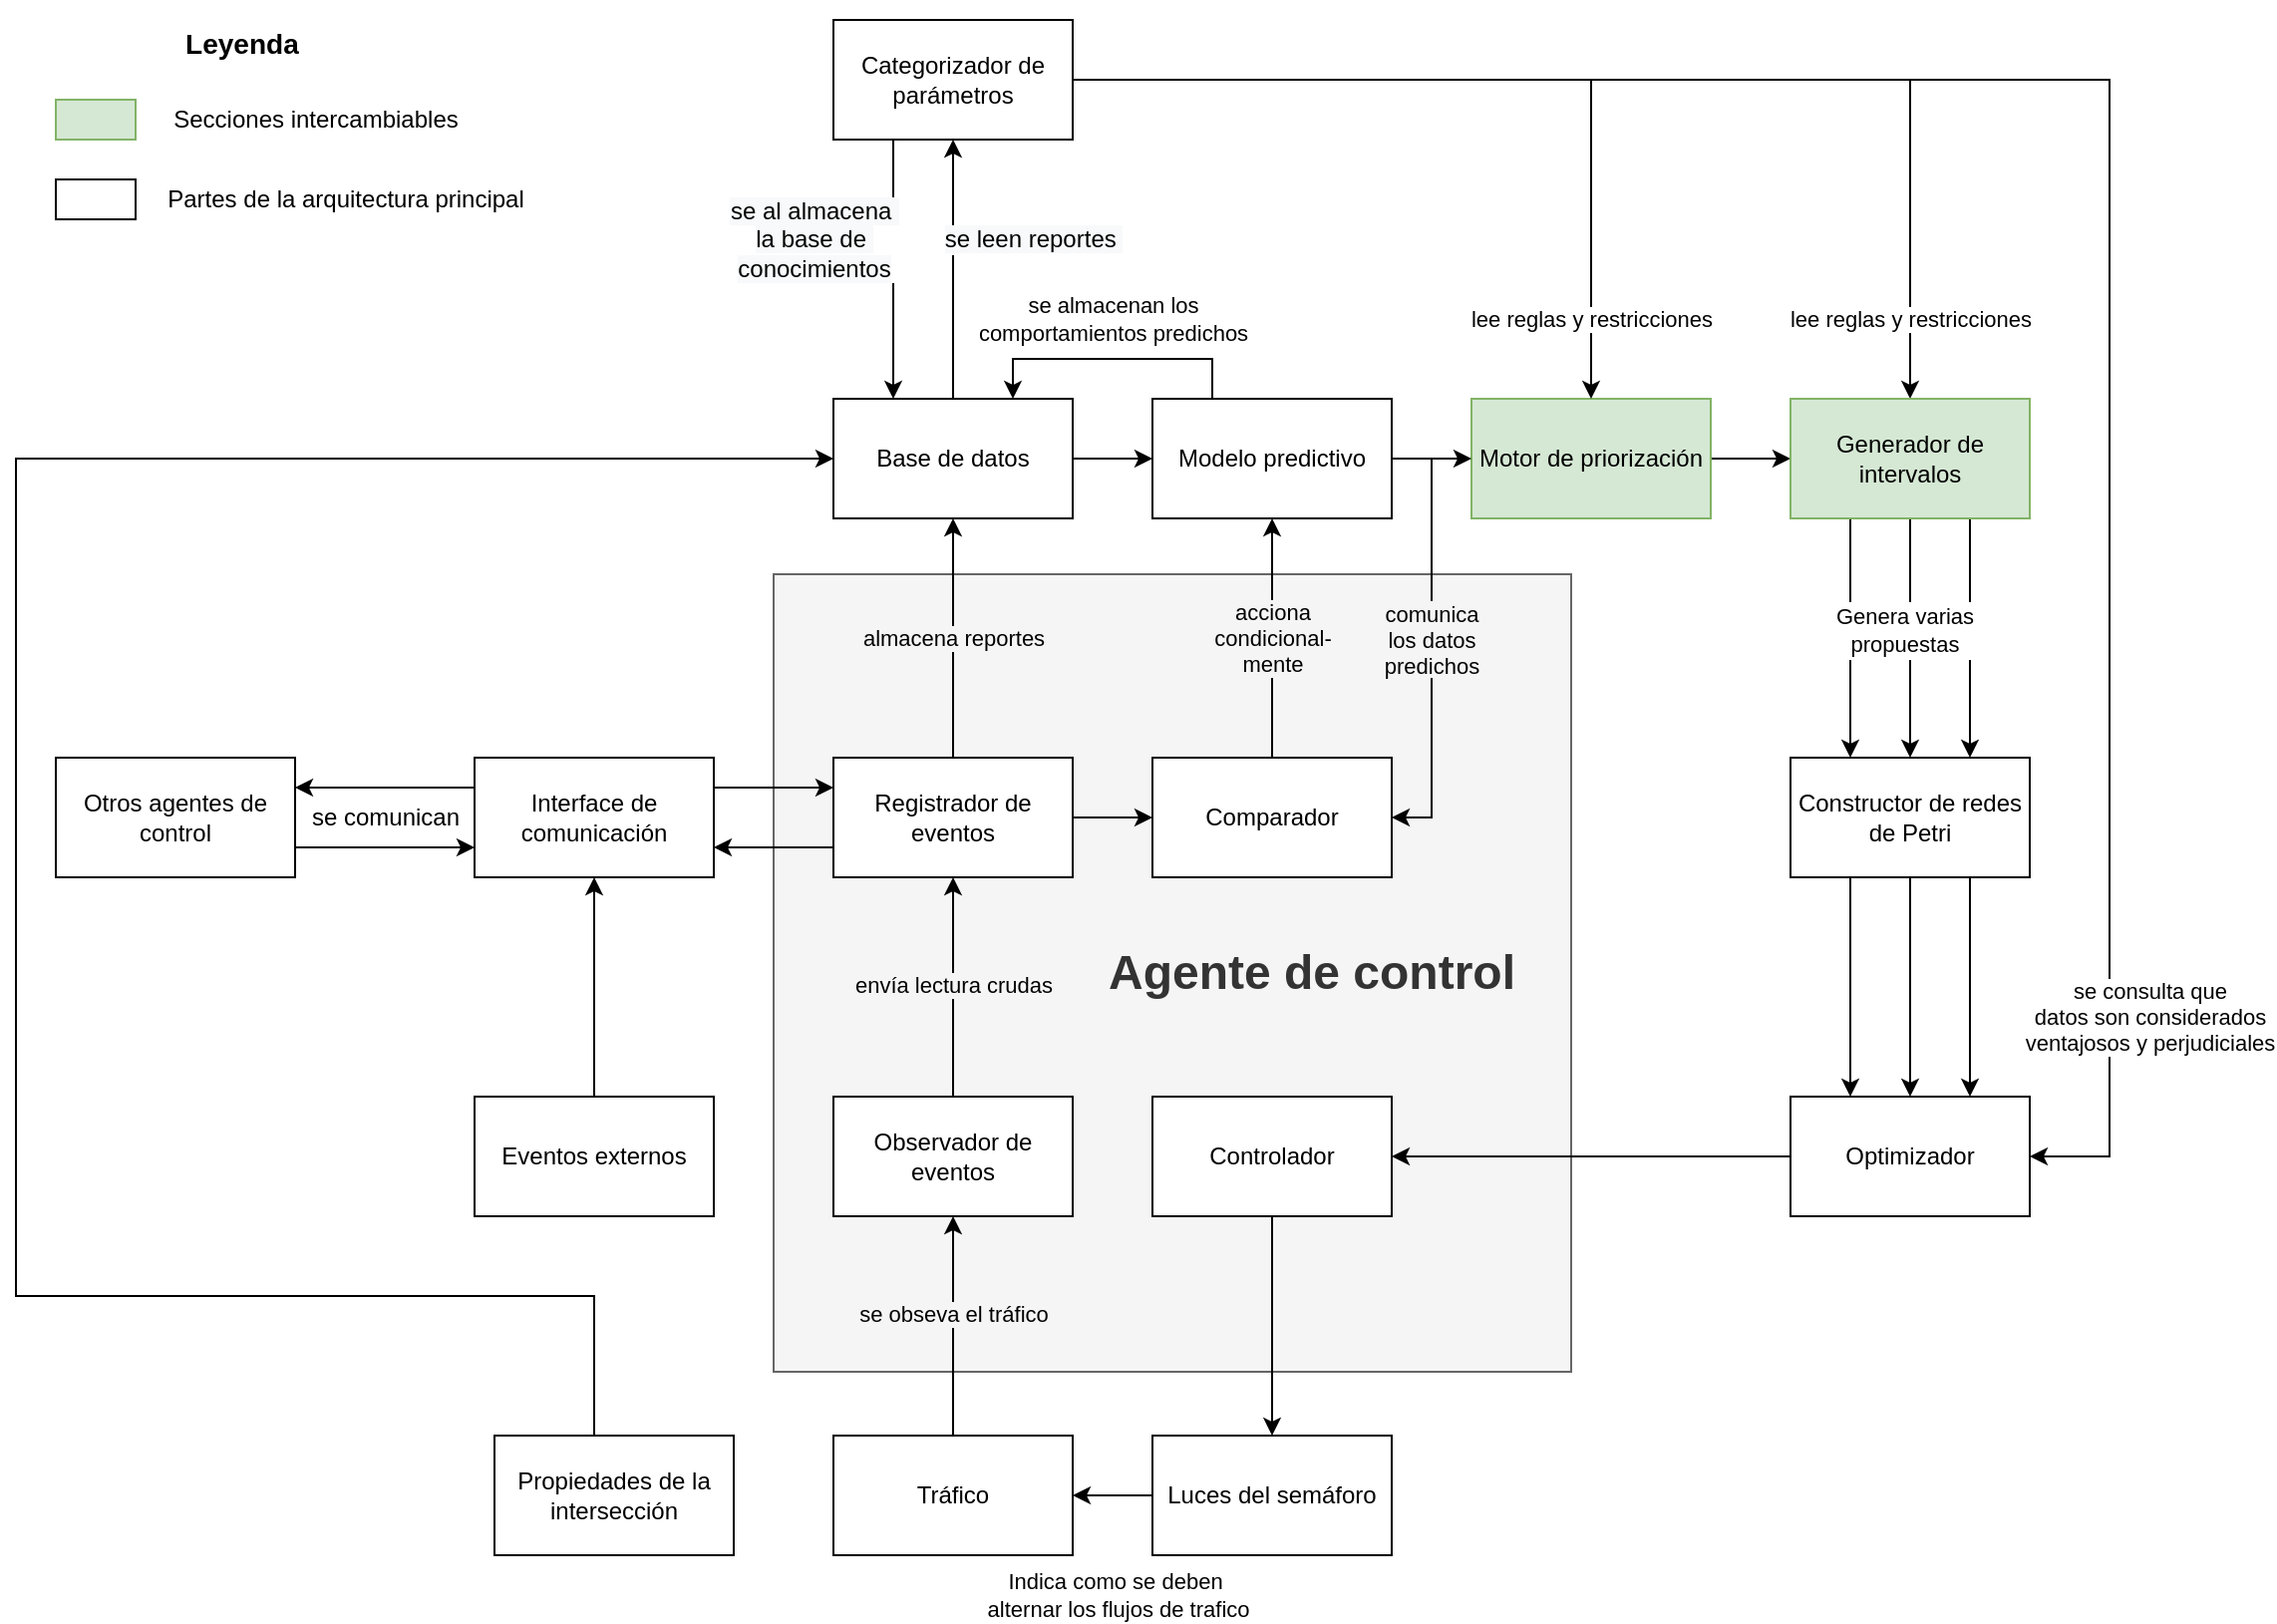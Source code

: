 <mxfile version="13.6.5">
    <diagram id="D6teS57lotO39WBPQenw" name="Page-1">
        <mxGraphModel dx="943" dy="2442" grid="1" gridSize="10" guides="1" tooltips="1" connect="1" arrows="1" fold="1" page="1" pageScale="1.5" pageWidth="850" pageHeight="1100" math="0" shadow="0">
            <root>
                <mxCell id="0"/>
                <mxCell id="1" parent="0"/>
                <mxCell id="eg-Uu_fixgsKnMmGE3jZ-33" value="&lt;h1&gt;Agente de control&lt;/h1&gt;" style="whiteSpace=wrap;html=1;fillColor=#f5f5f5;strokeColor=#666666;fontColor=#333333;spacingBottom=0;spacingLeft=140;" parent="1" vertex="1">
                    <mxGeometry x="400" y="188" width="400" height="400" as="geometry"/>
                </mxCell>
                <mxCell id="3" style="edgeStyle=orthogonalEdgeStyle;rounded=0;orthogonalLoop=1;jettySize=auto;html=1;exitX=0.5;exitY=0;exitDx=0;exitDy=0;entryX=0.5;entryY=1;entryDx=0;entryDy=0;labelBackgroundColor=#F5F5F5;" parent="1" source="eg-Uu_fixgsKnMmGE3jZ-1" target="2" edge="1">
                    <mxGeometry relative="1" as="geometry"/>
                </mxCell>
                <mxCell id="42" value="se obseva el tráfico" style="edgeLabel;html=1;align=center;verticalAlign=middle;resizable=0;points=[];labelBackgroundColor=#F5F5F5;" parent="3" vertex="1" connectable="0">
                    <mxGeometry x="0.243" y="-4" relative="1" as="geometry">
                        <mxPoint x="-4" y="7" as="offset"/>
                    </mxGeometry>
                </mxCell>
                <mxCell id="eg-Uu_fixgsKnMmGE3jZ-1" value="Tráfico" style="rounded=0;whiteSpace=wrap;html=1;" parent="1" vertex="1">
                    <mxGeometry x="430" y="620" width="120" height="60" as="geometry"/>
                </mxCell>
                <mxCell id="eg-Uu_fixgsKnMmGE3jZ-12" style="edgeStyle=orthogonalEdgeStyle;rounded=0;orthogonalLoop=1;jettySize=auto;html=1;exitX=0;exitY=0.5;exitDx=0;exitDy=0;entryX=1;entryY=0.5;entryDx=0;entryDy=0;" parent="1" source="eg-Uu_fixgsKnMmGE3jZ-2" target="eg-Uu_fixgsKnMmGE3jZ-1" edge="1">
                    <mxGeometry relative="1" as="geometry"/>
                </mxCell>
                <mxCell id="eg-Uu_fixgsKnMmGE3jZ-13" value="Indica como se deben&lt;br&gt;&amp;nbsp;alternar los flujos de trafico" style="edgeLabel;html=1;align=center;verticalAlign=middle;resizable=0;points=[];" parent="eg-Uu_fixgsKnMmGE3jZ-12" vertex="1" connectable="0">
                    <mxGeometry x="0.187" y="2" relative="1" as="geometry">
                        <mxPoint x="4" y="48" as="offset"/>
                    </mxGeometry>
                </mxCell>
                <mxCell id="eg-Uu_fixgsKnMmGE3jZ-2" value="Luces del semáforo" style="whiteSpace=wrap;html=1;" parent="1" vertex="1">
                    <mxGeometry x="590" y="620" width="120" height="60" as="geometry"/>
                </mxCell>
                <mxCell id="12" style="edgeStyle=orthogonalEdgeStyle;rounded=0;orthogonalLoop=1;jettySize=auto;html=1;exitX=1;exitY=0.5;exitDx=0;exitDy=0;entryX=0;entryY=0.5;entryDx=0;entryDy=0;" parent="1" source="eg-Uu_fixgsKnMmGE3jZ-3" target="11" edge="1">
                    <mxGeometry relative="1" as="geometry"/>
                </mxCell>
                <mxCell id="22" style="edgeStyle=orthogonalEdgeStyle;rounded=0;orthogonalLoop=1;jettySize=auto;html=1;exitX=0.5;exitY=0;exitDx=0;exitDy=0;labelBackgroundColor=#F5F5F5;" parent="1" source="eg-Uu_fixgsKnMmGE3jZ-3" target="19" edge="1">
                    <mxGeometry relative="1" as="geometry"/>
                </mxCell>
                <mxCell id="46" value="almacena reportes" style="edgeLabel;html=1;align=center;verticalAlign=middle;resizable=0;points=[];labelBackgroundColor=#F5F5F5;" parent="22" vertex="1" connectable="0">
                    <mxGeometry x="-0.333" y="-1" relative="1" as="geometry">
                        <mxPoint x="-1" y="-20" as="offset"/>
                    </mxGeometry>
                </mxCell>
                <mxCell id="27" style="edgeStyle=orthogonalEdgeStyle;rounded=0;orthogonalLoop=1;jettySize=auto;html=1;exitX=0;exitY=0.75;exitDx=0;exitDy=0;entryX=1;entryY=0.75;entryDx=0;entryDy=0;" parent="1" source="eg-Uu_fixgsKnMmGE3jZ-3" target="eg-Uu_fixgsKnMmGE3jZ-4" edge="1">
                    <mxGeometry relative="1" as="geometry"/>
                </mxCell>
                <mxCell id="eg-Uu_fixgsKnMmGE3jZ-3" value="Registrador de eventos" style="whiteSpace=wrap;html=1;" parent="1" vertex="1">
                    <mxGeometry x="430" y="280" width="120" height="60" as="geometry"/>
                </mxCell>
                <mxCell id="eg-Uu_fixgsKnMmGE3jZ-22" style="edgeStyle=orthogonalEdgeStyle;rounded=0;orthogonalLoop=1;jettySize=auto;html=1;exitX=0;exitY=0.25;exitDx=0;exitDy=0;entryX=1;entryY=0.25;entryDx=0;entryDy=0;" parent="1" source="eg-Uu_fixgsKnMmGE3jZ-4" target="eg-Uu_fixgsKnMmGE3jZ-19" edge="1">
                    <mxGeometry relative="1" as="geometry"/>
                </mxCell>
                <mxCell id="26" style="edgeStyle=orthogonalEdgeStyle;rounded=0;orthogonalLoop=1;jettySize=auto;html=1;exitX=1;exitY=0.25;exitDx=0;exitDy=0;entryX=0;entryY=0.25;entryDx=0;entryDy=0;" parent="1" source="eg-Uu_fixgsKnMmGE3jZ-4" target="eg-Uu_fixgsKnMmGE3jZ-3" edge="1">
                    <mxGeometry relative="1" as="geometry"/>
                </mxCell>
                <mxCell id="eg-Uu_fixgsKnMmGE3jZ-4" value="Interface de comunicación" style="whiteSpace=wrap;html=1;" parent="1" vertex="1">
                    <mxGeometry x="250" y="280" width="120" height="60" as="geometry"/>
                </mxCell>
                <mxCell id="52" style="edgeStyle=orthogonalEdgeStyle;rounded=0;orthogonalLoop=1;jettySize=auto;html=1;exitX=0.25;exitY=0;exitDx=0;exitDy=0;entryX=0.75;entryY=0;entryDx=0;entryDy=0;" parent="1" source="32" target="19" edge="1">
                    <mxGeometry relative="1" as="geometry"/>
                </mxCell>
                <mxCell id="53" value="se almacenan los&lt;br&gt;comportamientos predichos" style="edgeLabel;html=1;align=center;verticalAlign=middle;resizable=0;points=[];" parent="52" vertex="1" connectable="0">
                    <mxGeometry x="0.262" y="2" relative="1" as="geometry">
                        <mxPoint x="18" y="-22" as="offset"/>
                    </mxGeometry>
                </mxCell>
                <mxCell id="71" style="edgeStyle=orthogonalEdgeStyle;rounded=0;orthogonalLoop=1;jettySize=auto;html=1;exitX=1;exitY=0.5;exitDx=0;exitDy=0;entryX=0;entryY=0.5;entryDx=0;entryDy=0;" edge="1" parent="1" source="eg-Uu_fixgsKnMmGE3jZ-7" target="70">
                    <mxGeometry relative="1" as="geometry"/>
                </mxCell>
                <mxCell id="eg-Uu_fixgsKnMmGE3jZ-7" value="Motor de priorización" style="whiteSpace=wrap;html=1;fillColor=#d5e8d4;strokeColor=#82b366;" parent="1" vertex="1">
                    <mxGeometry x="750" y="100" width="120" height="60" as="geometry"/>
                </mxCell>
                <mxCell id="75" style="edgeStyle=orthogonalEdgeStyle;rounded=0;orthogonalLoop=1;jettySize=auto;html=1;exitX=0.5;exitY=1;exitDx=0;exitDy=0;entryX=0.5;entryY=0;entryDx=0;entryDy=0;" edge="1" parent="1" source="eg-Uu_fixgsKnMmGE3jZ-8" target="eg-Uu_fixgsKnMmGE3jZ-9">
                    <mxGeometry relative="1" as="geometry"/>
                </mxCell>
                <mxCell id="90" style="edgeStyle=orthogonalEdgeStyle;rounded=0;orthogonalLoop=1;jettySize=auto;html=1;exitX=0.25;exitY=1;exitDx=0;exitDy=0;entryX=0.25;entryY=0;entryDx=0;entryDy=0;" edge="1" parent="1" source="eg-Uu_fixgsKnMmGE3jZ-8" target="eg-Uu_fixgsKnMmGE3jZ-9">
                    <mxGeometry relative="1" as="geometry"/>
                </mxCell>
                <mxCell id="91" style="edgeStyle=orthogonalEdgeStyle;rounded=0;orthogonalLoop=1;jettySize=auto;html=1;exitX=0.75;exitY=1;exitDx=0;exitDy=0;entryX=0.75;entryY=0;entryDx=0;entryDy=0;" edge="1" parent="1" source="eg-Uu_fixgsKnMmGE3jZ-8" target="eg-Uu_fixgsKnMmGE3jZ-9">
                    <mxGeometry relative="1" as="geometry"/>
                </mxCell>
                <mxCell id="eg-Uu_fixgsKnMmGE3jZ-8" value="Constructor de redes de Petri" style="whiteSpace=wrap;html=1;" parent="1" vertex="1">
                    <mxGeometry x="910" y="280" width="120" height="60" as="geometry"/>
                </mxCell>
                <mxCell id="82" style="edgeStyle=orthogonalEdgeStyle;rounded=0;orthogonalLoop=1;jettySize=auto;html=1;exitX=0;exitY=0.5;exitDx=0;exitDy=0;entryX=1;entryY=0.5;entryDx=0;entryDy=0;" edge="1" parent="1" source="eg-Uu_fixgsKnMmGE3jZ-9" target="eg-Uu_fixgsKnMmGE3jZ-10">
                    <mxGeometry relative="1" as="geometry"/>
                </mxCell>
                <mxCell id="eg-Uu_fixgsKnMmGE3jZ-9" value="Optimizador" style="whiteSpace=wrap;html=1;" parent="1" vertex="1">
                    <mxGeometry x="910" y="450" width="120" height="60" as="geometry"/>
                </mxCell>
                <mxCell id="eg-Uu_fixgsKnMmGE3jZ-32" style="edgeStyle=orthogonalEdgeStyle;rounded=0;orthogonalLoop=1;jettySize=auto;html=1;exitX=0.5;exitY=1;exitDx=0;exitDy=0;entryX=0.5;entryY=0;entryDx=0;entryDy=0;" parent="1" source="eg-Uu_fixgsKnMmGE3jZ-10" target="eg-Uu_fixgsKnMmGE3jZ-2" edge="1">
                    <mxGeometry relative="1" as="geometry"/>
                </mxCell>
                <mxCell id="eg-Uu_fixgsKnMmGE3jZ-10" value="Controlador&lt;br&gt;" style="whiteSpace=wrap;html=1;" parent="1" vertex="1">
                    <mxGeometry x="590" y="450" width="120" height="60" as="geometry"/>
                </mxCell>
                <mxCell id="eg-Uu_fixgsKnMmGE3jZ-21" style="edgeStyle=orthogonalEdgeStyle;rounded=0;orthogonalLoop=1;jettySize=auto;html=1;exitX=1;exitY=0.75;exitDx=0;exitDy=0;entryX=0;entryY=0.75;entryDx=0;entryDy=0;" parent="1" source="eg-Uu_fixgsKnMmGE3jZ-19" target="eg-Uu_fixgsKnMmGE3jZ-4" edge="1">
                    <mxGeometry relative="1" as="geometry"/>
                </mxCell>
                <mxCell id="eg-Uu_fixgsKnMmGE3jZ-19" value="Otros agentes de control" style="whiteSpace=wrap;html=1;" parent="1" vertex="1">
                    <mxGeometry x="40" y="280" width="120" height="60" as="geometry"/>
                </mxCell>
                <mxCell id="eg-Uu_fixgsKnMmGE3jZ-23" value="" style="edgeStyle=orthogonalEdgeStyle;rounded=0;orthogonalLoop=1;jettySize=auto;html=1;" parent="1" source="eg-Uu_fixgsKnMmGE3jZ-20" target="eg-Uu_fixgsKnMmGE3jZ-4" edge="1">
                    <mxGeometry relative="1" as="geometry"/>
                </mxCell>
                <mxCell id="eg-Uu_fixgsKnMmGE3jZ-20" value="Eventos externos" style="whiteSpace=wrap;html=1;" parent="1" vertex="1">
                    <mxGeometry x="250" y="450" width="120" height="60" as="geometry"/>
                </mxCell>
                <mxCell id="eg-Uu_fixgsKnMmGE3jZ-35" value="" style="whiteSpace=wrap;html=1;fillColor=#d5e8d4;strokeColor=#82b366;" parent="1" vertex="1">
                    <mxGeometry x="40" y="-50" width="40" height="20" as="geometry"/>
                </mxCell>
                <mxCell id="eg-Uu_fixgsKnMmGE3jZ-36" value="&lt;span&gt;Secciones intercambiables&lt;/span&gt;" style="text;html=1;align=center;verticalAlign=middle;resizable=0;points=[];autosize=1;" parent="1" vertex="1">
                    <mxGeometry x="90" y="-50" width="160" height="20" as="geometry"/>
                </mxCell>
                <mxCell id="eg-Uu_fixgsKnMmGE3jZ-42" value="&lt;h3&gt;Leyenda&lt;/h3&gt;" style="text;html=1;strokeColor=none;fillColor=none;spacing=5;spacingTop=-20;whiteSpace=wrap;overflow=hidden;rounded=0;" parent="1" vertex="1">
                    <mxGeometry x="100" y="-90" width="70" height="30" as="geometry"/>
                </mxCell>
                <mxCell id="eg-Uu_fixgsKnMmGE3jZ-43" value="" style="whiteSpace=wrap;html=1;" parent="1" vertex="1">
                    <mxGeometry x="40" y="-10" width="40" height="20" as="geometry"/>
                </mxCell>
                <mxCell id="eg-Uu_fixgsKnMmGE3jZ-44" value="&lt;span&gt;Partes de la arquitectura principal&lt;/span&gt;" style="text;html=1;align=center;verticalAlign=middle;resizable=0;points=[];autosize=1;" parent="1" vertex="1">
                    <mxGeometry x="90" y="-10" width="190" height="20" as="geometry"/>
                </mxCell>
                <mxCell id="4" style="edgeStyle=orthogonalEdgeStyle;rounded=0;orthogonalLoop=1;jettySize=auto;html=1;exitX=0.5;exitY=0;exitDx=0;exitDy=0;entryX=0.5;entryY=1;entryDx=0;entryDy=0;" parent="1" source="2" target="eg-Uu_fixgsKnMmGE3jZ-3" edge="1">
                    <mxGeometry relative="1" as="geometry"/>
                </mxCell>
                <mxCell id="44" value="envía lectura crudas" style="edgeLabel;html=1;align=center;verticalAlign=middle;resizable=0;points=[];labelBackgroundColor=#F5F5F5;" parent="4" vertex="1" connectable="0">
                    <mxGeometry x="0.24" y="4" relative="1" as="geometry">
                        <mxPoint x="4" y="12" as="offset"/>
                    </mxGeometry>
                </mxCell>
                <mxCell id="2" value="Observador de eventos" style="whiteSpace=wrap;html=1;" parent="1" vertex="1">
                    <mxGeometry x="430" y="450" width="120" height="60" as="geometry"/>
                </mxCell>
                <mxCell id="18" style="edgeStyle=orthogonalEdgeStyle;rounded=0;orthogonalLoop=1;jettySize=auto;html=1;exitX=0.5;exitY=0;exitDx=0;exitDy=0;entryX=0;entryY=0.5;entryDx=0;entryDy=0;" parent="1" source="7" target="19" edge="1">
                    <mxGeometry relative="1" as="geometry">
                        <Array as="points">
                            <mxPoint x="310" y="640"/>
                            <mxPoint x="310" y="550"/>
                            <mxPoint x="20" y="550"/>
                            <mxPoint x="20" y="130"/>
                        </Array>
                    </mxGeometry>
                </mxCell>
                <mxCell id="7" value="Propiedades de la intersección" style="whiteSpace=wrap;html=1;" parent="1" vertex="1">
                    <mxGeometry x="260" y="620" width="120" height="60" as="geometry"/>
                </mxCell>
                <mxCell id="36" style="edgeStyle=orthogonalEdgeStyle;rounded=0;orthogonalLoop=1;jettySize=auto;html=1;exitX=0.5;exitY=0;exitDx=0;exitDy=0;entryX=0.5;entryY=1;entryDx=0;entryDy=0;" parent="1" source="11" target="32" edge="1">
                    <mxGeometry relative="1" as="geometry"/>
                </mxCell>
                <mxCell id="41" value="acciona&lt;br&gt;condicional-&lt;br&gt;mente" style="edgeLabel;html=1;align=center;verticalAlign=middle;resizable=0;points=[];labelBackgroundColor=#F5F5F5;" parent="36" vertex="1" connectable="0">
                    <mxGeometry x="-0.167" y="-5" relative="1" as="geometry">
                        <mxPoint x="-5" y="-10" as="offset"/>
                    </mxGeometry>
                </mxCell>
                <mxCell id="11" value="Comparador" style="whiteSpace=wrap;html=1;" parent="1" vertex="1">
                    <mxGeometry x="590" y="280" width="120" height="60" as="geometry"/>
                </mxCell>
                <mxCell id="33" style="edgeStyle=orthogonalEdgeStyle;rounded=0;orthogonalLoop=1;jettySize=auto;html=1;exitX=1;exitY=0.5;exitDx=0;exitDy=0;entryX=0;entryY=0.5;entryDx=0;entryDy=0;" parent="1" source="19" target="32" edge="1">
                    <mxGeometry relative="1" as="geometry"/>
                </mxCell>
                <mxCell id="65" style="edgeStyle=orthogonalEdgeStyle;rounded=0;orthogonalLoop=1;jettySize=auto;html=1;exitX=0.5;exitY=0;exitDx=0;exitDy=0;entryX=0.5;entryY=1;entryDx=0;entryDy=0;" edge="1" parent="1" source="19" target="63">
                    <mxGeometry relative="1" as="geometry"/>
                </mxCell>
                <mxCell id="69" value="&lt;span style=&quot;font-size: 12px ; background-color: rgb(248 , 249 , 250)&quot;&gt;se leen reportes&amp;nbsp;&lt;/span&gt;" style="edgeLabel;html=1;align=center;verticalAlign=middle;resizable=0;points=[];" vertex="1" connectable="0" parent="65">
                    <mxGeometry x="0.354" y="-2" relative="1" as="geometry">
                        <mxPoint x="38" y="8" as="offset"/>
                    </mxGeometry>
                </mxCell>
                <mxCell id="19" value="Base de datos" style="whiteSpace=wrap;html=1;" parent="1" vertex="1">
                    <mxGeometry x="430" y="100" width="120" height="60" as="geometry"/>
                </mxCell>
                <mxCell id="57" style="edgeStyle=orthogonalEdgeStyle;rounded=0;orthogonalLoop=1;jettySize=auto;html=1;exitX=1;exitY=0.5;exitDx=0;exitDy=0;entryX=1;entryY=0.5;entryDx=0;entryDy=0;" parent="1" source="32" target="11" edge="1">
                    <mxGeometry relative="1" as="geometry"/>
                </mxCell>
                <mxCell id="58" value="comunica&#10;los datos &#10;predichos" style="edgeLabel;align=center;verticalAlign=middle;resizable=0;points=[];labelBackgroundColor=#F5F5F5;" parent="57" vertex="1" connectable="0">
                    <mxGeometry x="0.118" y="1" relative="1" as="geometry">
                        <mxPoint x="-1" y="-13" as="offset"/>
                    </mxGeometry>
                </mxCell>
                <mxCell id="61" style="edgeStyle=orthogonalEdgeStyle;rounded=0;orthogonalLoop=1;jettySize=auto;html=1;exitX=1;exitY=0.5;exitDx=0;exitDy=0;fontColor=#F5F5F5;entryX=0;entryY=0.5;entryDx=0;entryDy=0;" parent="1" source="32" target="eg-Uu_fixgsKnMmGE3jZ-7" edge="1">
                    <mxGeometry relative="1" as="geometry">
                        <mxPoint x="820" y="130" as="targetPoint"/>
                    </mxGeometry>
                </mxCell>
                <mxCell id="32" value="Modelo predictivo" style="whiteSpace=wrap;html=1;" parent="1" vertex="1">
                    <mxGeometry x="590" y="100" width="120" height="60" as="geometry"/>
                </mxCell>
                <mxCell id="45" value="se comunican" style="text;html=1;align=center;verticalAlign=middle;resizable=0;points=[];autosize=1;" parent="1" vertex="1">
                    <mxGeometry x="160" y="300" width="90" height="20" as="geometry"/>
                </mxCell>
                <mxCell id="64" style="edgeStyle=orthogonalEdgeStyle;rounded=0;orthogonalLoop=1;jettySize=auto;html=1;exitX=0.25;exitY=1;exitDx=0;exitDy=0;entryX=0.25;entryY=0;entryDx=0;entryDy=0;" edge="1" parent="1" source="63" target="19">
                    <mxGeometry relative="1" as="geometry"/>
                </mxCell>
                <mxCell id="68" value="&lt;span style=&quot;font-size: 12px ; background-color: rgb(248 , 249 , 250)&quot;&gt;se al almacena&amp;nbsp;&lt;/span&gt;&lt;br style=&quot;font-size: 12px ; background-color: rgb(248 , 249 , 250)&quot;&gt;&lt;span style=&quot;font-size: 12px ; background-color: rgb(248 , 249 , 250)&quot;&gt;la base de&amp;nbsp;&lt;/span&gt;&lt;br style=&quot;font-size: 12px ; background-color: rgb(248 , 249 , 250)&quot;&gt;&lt;span style=&quot;font-size: 12px ; background-color: rgb(248 , 249 , 250)&quot;&gt;conocimientos&lt;/span&gt;" style="edgeLabel;html=1;align=center;verticalAlign=middle;resizable=0;points=[];" vertex="1" connectable="0" parent="64">
                    <mxGeometry x="-0.185" y="1" relative="1" as="geometry">
                        <mxPoint x="-41" y="-3" as="offset"/>
                    </mxGeometry>
                </mxCell>
                <mxCell id="78" style="edgeStyle=orthogonalEdgeStyle;rounded=0;orthogonalLoop=1;jettySize=auto;html=1;exitX=1;exitY=0.5;exitDx=0;exitDy=0;" edge="1" parent="1" source="63" target="70">
                    <mxGeometry relative="1" as="geometry"/>
                </mxCell>
                <mxCell id="81" value="lee reglas y restricciones" style="edgeLabel;html=1;align=center;verticalAlign=middle;resizable=0;points=[];" vertex="1" connectable="0" parent="78">
                    <mxGeometry x="0.852" y="4" relative="1" as="geometry">
                        <mxPoint x="-4" y="3" as="offset"/>
                    </mxGeometry>
                </mxCell>
                <mxCell id="79" style="edgeStyle=orthogonalEdgeStyle;rounded=0;orthogonalLoop=1;jettySize=auto;html=1;exitX=1;exitY=0.5;exitDx=0;exitDy=0;entryX=0.5;entryY=0;entryDx=0;entryDy=0;" edge="1" parent="1" source="63" target="eg-Uu_fixgsKnMmGE3jZ-7">
                    <mxGeometry relative="1" as="geometry"/>
                </mxCell>
                <mxCell id="80" value="lee reglas y restricciones" style="edgeLabel;html=1;align=center;verticalAlign=middle;resizable=0;points=[];" vertex="1" connectable="0" parent="79">
                    <mxGeometry x="0.238" y="-68" relative="1" as="geometry">
                        <mxPoint x="68" y="120" as="offset"/>
                    </mxGeometry>
                </mxCell>
                <mxCell id="94" style="edgeStyle=orthogonalEdgeStyle;rounded=0;orthogonalLoop=1;jettySize=auto;html=1;exitX=1;exitY=0.5;exitDx=0;exitDy=0;entryX=1;entryY=0.5;entryDx=0;entryDy=0;" edge="1" parent="1" source="63" target="eg-Uu_fixgsKnMmGE3jZ-9">
                    <mxGeometry relative="1" as="geometry">
                        <Array as="points">
                            <mxPoint x="1070" y="-60"/>
                            <mxPoint x="1070" y="480"/>
                        </Array>
                    </mxGeometry>
                </mxCell>
                <mxCell id="95" value="se consulta que&lt;br&gt;datos son considerados&lt;br&gt;ventajosos y perjudiciales" style="edgeLabel;html=1;align=center;verticalAlign=middle;resizable=0;points=[];" vertex="1" connectable="0" parent="94">
                    <mxGeometry x="0.8" y="-3" relative="1" as="geometry">
                        <mxPoint x="23" as="offset"/>
                    </mxGeometry>
                </mxCell>
                <mxCell id="63" value="Categorizador de parámetros" style="whiteSpace=wrap;html=1;" vertex="1" parent="1">
                    <mxGeometry x="430" y="-90" width="120" height="60" as="geometry"/>
                </mxCell>
                <mxCell id="74" style="edgeStyle=orthogonalEdgeStyle;rounded=0;orthogonalLoop=1;jettySize=auto;html=1;exitX=0.5;exitY=1;exitDx=0;exitDy=0;entryX=0.5;entryY=0;entryDx=0;entryDy=0;" edge="1" parent="1" source="70" target="eg-Uu_fixgsKnMmGE3jZ-8">
                    <mxGeometry relative="1" as="geometry"/>
                </mxCell>
                <mxCell id="83" style="edgeStyle=orthogonalEdgeStyle;rounded=0;orthogonalLoop=1;jettySize=auto;html=1;exitX=0.75;exitY=1;exitDx=0;exitDy=0;entryX=0.75;entryY=0;entryDx=0;entryDy=0;" edge="1" parent="1" source="70" target="eg-Uu_fixgsKnMmGE3jZ-8">
                    <mxGeometry relative="1" as="geometry"/>
                </mxCell>
                <mxCell id="84" style="edgeStyle=orthogonalEdgeStyle;rounded=0;orthogonalLoop=1;jettySize=auto;html=1;exitX=0.25;exitY=1;exitDx=0;exitDy=0;entryX=0.25;entryY=0;entryDx=0;entryDy=0;" edge="1" parent="1" source="70" target="eg-Uu_fixgsKnMmGE3jZ-8">
                    <mxGeometry relative="1" as="geometry"/>
                </mxCell>
                <mxCell id="70" value="Generador de intervalos" style="whiteSpace=wrap;html=1;fillColor=#d5e8d4;strokeColor=#82b366;" vertex="1" parent="1">
                    <mxGeometry x="910" y="100" width="120" height="60" as="geometry"/>
                </mxCell>
                <mxCell id="86" value="&lt;span style=&quot;color: rgb(0, 0, 0); font-family: helvetica; font-size: 11px; font-style: normal; font-weight: 400; letter-spacing: normal; text-indent: 0px; text-transform: none; word-spacing: 0px; display: inline; float: none;&quot;&gt;Genera varias&lt;/span&gt;&lt;br style=&quot;color: rgb(0, 0, 0); font-family: helvetica; font-size: 11px; font-style: normal; font-weight: 400; letter-spacing: normal; text-indent: 0px; text-transform: none; word-spacing: 0px;&quot;&gt;&lt;span style=&quot;color: rgb(0, 0, 0); font-family: helvetica; font-size: 11px; font-style: normal; font-weight: 400; letter-spacing: normal; text-indent: 0px; text-transform: none; word-spacing: 0px; display: inline; float: none;&quot;&gt;propuestas&lt;/span&gt;" style="text;whiteSpace=wrap;html=1;align=center;labelBackgroundColor=#ffffff;" vertex="1" parent="1">
                    <mxGeometry x="905" y="195" width="125" height="42" as="geometry"/>
                </mxCell>
            </root>
        </mxGraphModel>
    </diagram>
</mxfile>